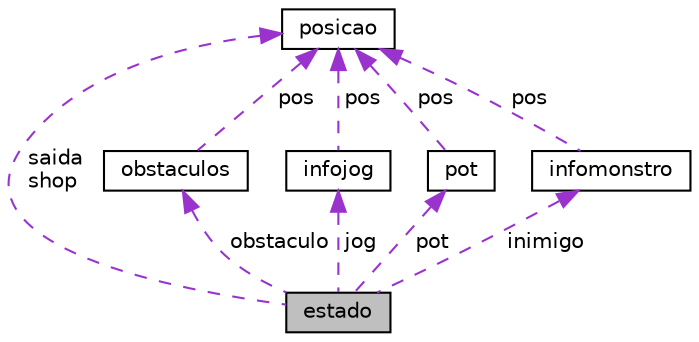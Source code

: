digraph "estado"
{
  edge [fontname="Helvetica",fontsize="10",labelfontname="Helvetica",labelfontsize="10"];
  node [fontname="Helvetica",fontsize="10",shape=record];
  Node1 [label="estado",height=0.2,width=0.4,color="black", fillcolor="grey75", style="filled", fontcolor="black"];
  Node2 -> Node1 [dir="back",color="darkorchid3",fontsize="10",style="dashed",label=" saida\nshop" ,fontname="Helvetica"];
  Node2 [label="posicao",height=0.2,width=0.4,color="black", fillcolor="white", style="filled",URL="$structposicao.html",tooltip="Estrutura que armazena uma posição. "];
  Node3 -> Node1 [dir="back",color="darkorchid3",fontsize="10",style="dashed",label=" obstaculo" ,fontname="Helvetica"];
  Node3 [label="obstaculos",height=0.2,width=0.4,color="black", fillcolor="white", style="filled",URL="$structobstaculos.html"];
  Node2 -> Node3 [dir="back",color="darkorchid3",fontsize="10",style="dashed",label=" pos" ,fontname="Helvetica"];
  Node4 -> Node1 [dir="back",color="darkorchid3",fontsize="10",style="dashed",label=" jog" ,fontname="Helvetica"];
  Node4 [label="infojog",height=0.2,width=0.4,color="black", fillcolor="white", style="filled",URL="$structinfojog.html",tooltip="Estrutura que armazena informação relativa ao jogador. "];
  Node2 -> Node4 [dir="back",color="darkorchid3",fontsize="10",style="dashed",label=" pos" ,fontname="Helvetica"];
  Node5 -> Node1 [dir="back",color="darkorchid3",fontsize="10",style="dashed",label=" pot" ,fontname="Helvetica"];
  Node5 [label="pot",height=0.2,width=0.4,color="black", fillcolor="white", style="filled",URL="$structpot.html",tooltip="Estrutura que armazena informação relativa aos potes das poções. "];
  Node2 -> Node5 [dir="back",color="darkorchid3",fontsize="10",style="dashed",label=" pos" ,fontname="Helvetica"];
  Node6 -> Node1 [dir="back",color="darkorchid3",fontsize="10",style="dashed",label=" inimigo" ,fontname="Helvetica"];
  Node6 [label="infomonstro",height=0.2,width=0.4,color="black", fillcolor="white", style="filled",URL="$structinfomonstro.html",tooltip="Estrutura que armazena informação relativa aos monstros, desde o seu tipo ao seu nível. "];
  Node2 -> Node6 [dir="back",color="darkorchid3",fontsize="10",style="dashed",label=" pos" ,fontname="Helvetica"];
}
